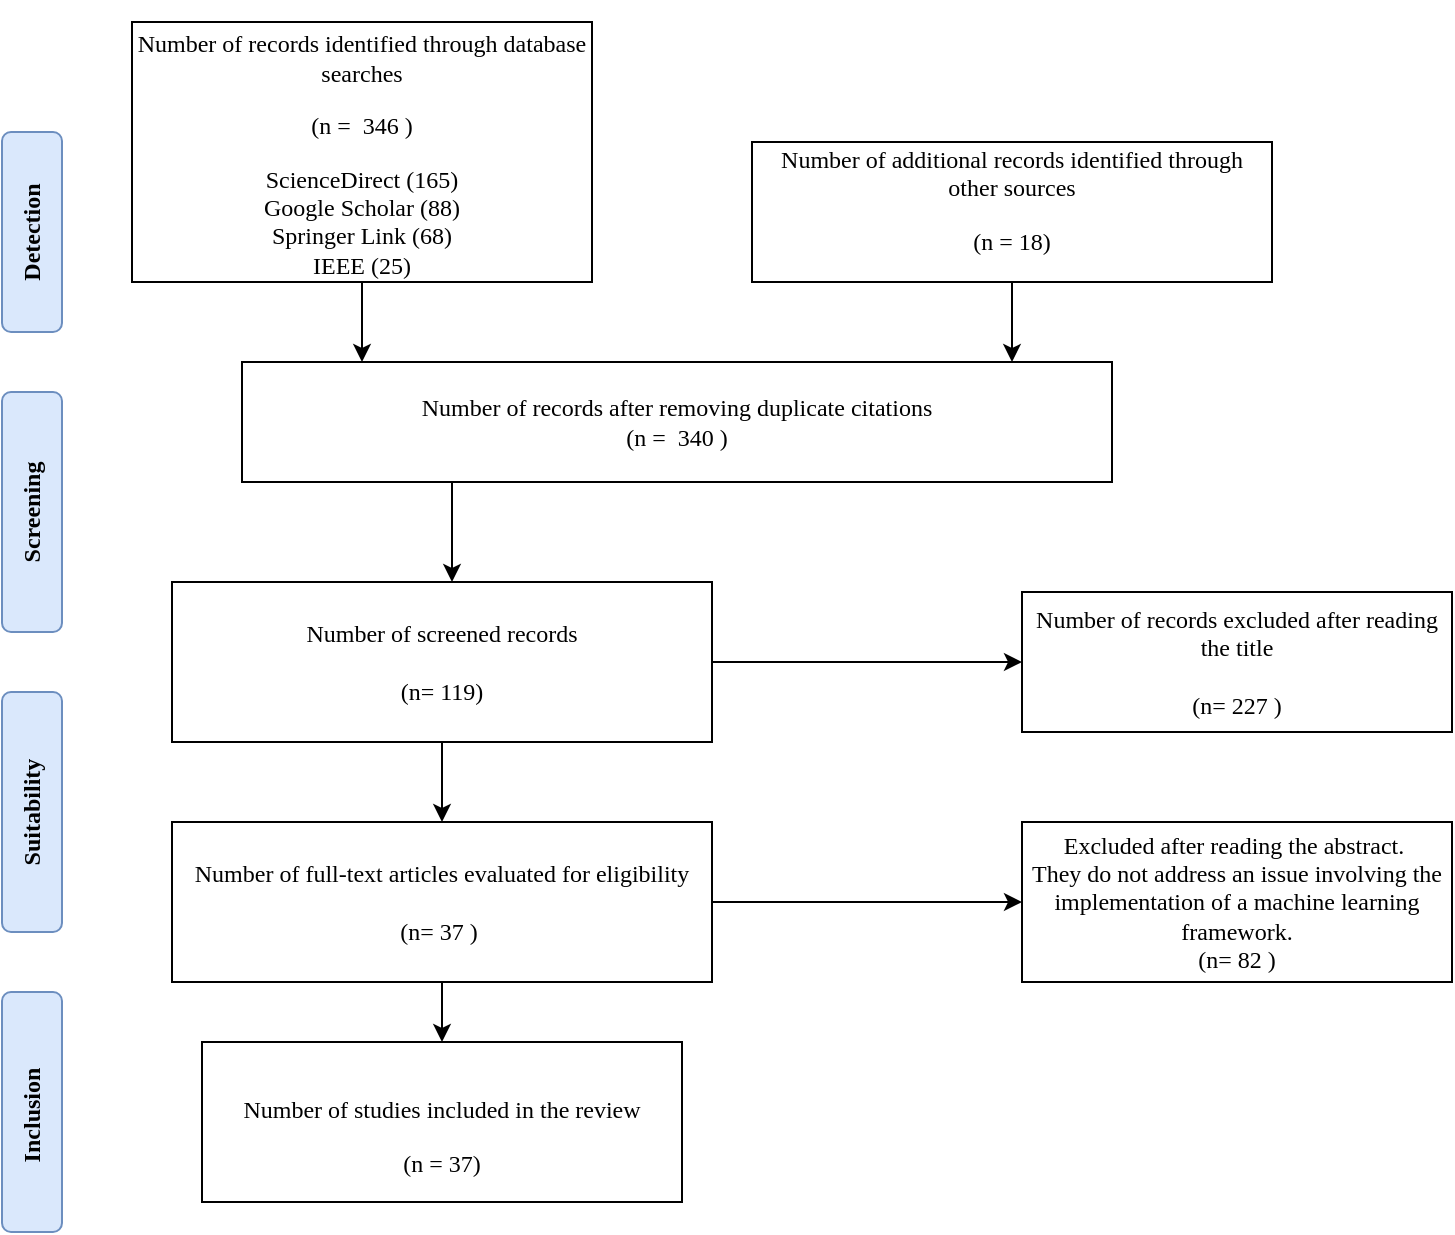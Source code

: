 <mxfile version="21.6.6" type="github">
  <diagram name="Página-1" id="ZtZ3Ds6f9lcYi9fkY5Td">
    <mxGraphModel dx="1183" dy="1632" grid="1" gridSize="10" guides="1" tooltips="1" connect="1" arrows="1" fold="1" page="1" pageScale="1" pageWidth="1100" pageHeight="850" math="0" shadow="0">
      <root>
        <mxCell id="0" />
        <mxCell id="1" parent="0" />
        <mxCell id="eSXVUBHYgicq2QWfFTog-1" value="" style="edgeStyle=orthogonalEdgeStyle;rounded=0;orthogonalLoop=1;jettySize=auto;html=1;fontFamily=Times New Roman;fontSize=12;" parent="1" source="eSXVUBHYgicq2QWfFTog-2" target="eSXVUBHYgicq2QWfFTog-4" edge="1">
          <mxGeometry relative="1" as="geometry">
            <Array as="points">
              <mxPoint x="205" y="70" />
              <mxPoint x="205" y="70" />
            </Array>
          </mxGeometry>
        </mxCell>
        <mxCell id="eSXVUBHYgicq2QWfFTog-2" value="&lt;br style=&quot;font-size: 12px;&quot;&gt;Number of records identified through database searches&lt;p class=&quot;MsoNormal&quot; style=&quot;font-size: 12px;&quot; align=&quot;center&quot;&gt;&lt;span style=&quot;font-size: 12px;&quot; lang=&quot;ES&quot;&gt;(n =&amp;nbsp; 346 )&lt;/span&gt;&lt;/p&gt;&lt;p class=&quot;MsoNormal&quot; style=&quot;font-size: 12px;&quot; align=&quot;center&quot;&gt;&lt;span style=&quot;font-size: 12px;&quot; lang=&quot;ES&quot;&gt;ScienceDirect (165)&lt;br style=&quot;font-size: 12px;&quot;&gt;Google Scholar (88)&lt;br style=&quot;font-size: 12px;&quot;&gt;Springer Link (68)&lt;br style=&quot;font-size: 12px;&quot;&gt;IEEE (25)&lt;br style=&quot;font-size: 12px;&quot;&gt;&lt;/span&gt;&lt;/p&gt;" style="rounded=0;whiteSpace=wrap;html=1;fontFamily=Times New Roman;fontSize=12;" parent="1" vertex="1">
          <mxGeometry x="90" y="-100" width="230" height="130" as="geometry" />
        </mxCell>
        <mxCell id="eSXVUBHYgicq2QWfFTog-3" value="" style="edgeStyle=orthogonalEdgeStyle;rounded=0;orthogonalLoop=1;jettySize=auto;html=1;fontFamily=Times New Roman;fontSize=12;" parent="1" source="eSXVUBHYgicq2QWfFTog-4" target="eSXVUBHYgicq2QWfFTog-9" edge="1">
          <mxGeometry relative="1" as="geometry">
            <Array as="points">
              <mxPoint x="250" y="140" />
              <mxPoint x="250" y="140" />
            </Array>
          </mxGeometry>
        </mxCell>
        <mxCell id="eSXVUBHYgicq2QWfFTog-4" value="Number of records after removing duplicate citations&lt;br style=&quot;font-size: 12px;&quot;&gt;(n =&amp;nbsp; 340 )" style="whiteSpace=wrap;html=1;rounded=0;align=center;fontFamily=Times New Roman;fontSize=12;" parent="1" vertex="1">
          <mxGeometry x="145" y="70" width="435" height="60" as="geometry" />
        </mxCell>
        <mxCell id="eSXVUBHYgicq2QWfFTog-5" value="" style="edgeStyle=orthogonalEdgeStyle;rounded=0;orthogonalLoop=1;jettySize=auto;html=1;fontFamily=Times New Roman;fontSize=12;" parent="1" source="eSXVUBHYgicq2QWfFTog-6" target="eSXVUBHYgicq2QWfFTog-4" edge="1">
          <mxGeometry relative="1" as="geometry">
            <Array as="points">
              <mxPoint x="530" y="70" />
              <mxPoint x="530" y="70" />
            </Array>
          </mxGeometry>
        </mxCell>
        <mxCell id="eSXVUBHYgicq2QWfFTog-6" value="Number of additional records identified through other sources&lt;p class=&quot;MsoNormal&quot; style=&quot;font-size: 12px;&quot; align=&quot;center&quot;&gt;&lt;span style=&quot;font-size: 12px;&quot; lang=&quot;ES&quot;&gt;(n = 18)&lt;/span&gt;&lt;/p&gt;" style="rounded=0;whiteSpace=wrap;html=1;fontFamily=Times New Roman;fontSize=12;" parent="1" vertex="1">
          <mxGeometry x="400" y="-40" width="260" height="70" as="geometry" />
        </mxCell>
        <mxCell id="eSXVUBHYgicq2QWfFTog-7" value="" style="edgeStyle=orthogonalEdgeStyle;rounded=0;orthogonalLoop=1;jettySize=auto;html=1;fontFamily=Times New Roman;fontSize=12;" parent="1" source="eSXVUBHYgicq2QWfFTog-9" target="eSXVUBHYgicq2QWfFTog-12" edge="1">
          <mxGeometry relative="1" as="geometry" />
        </mxCell>
        <mxCell id="eSXVUBHYgicq2QWfFTog-8" value="" style="edgeStyle=orthogonalEdgeStyle;rounded=0;orthogonalLoop=1;jettySize=auto;html=1;fontFamily=Times New Roman;fontSize=12;" parent="1" source="eSXVUBHYgicq2QWfFTog-9" target="eSXVUBHYgicq2QWfFTog-14" edge="1">
          <mxGeometry relative="1" as="geometry" />
        </mxCell>
        <mxCell id="eSXVUBHYgicq2QWfFTog-9" value="&lt;div&gt;Number of screened records&lt;/div&gt;&lt;br style=&quot;font-size: 12px;&quot;&gt;(n= 119)" style="whiteSpace=wrap;html=1;rounded=0;fontFamily=Times New Roman;fontSize=12;" parent="1" vertex="1">
          <mxGeometry x="110" y="180" width="270" height="80" as="geometry" />
        </mxCell>
        <mxCell id="eSXVUBHYgicq2QWfFTog-10" value="" style="edgeStyle=orthogonalEdgeStyle;rounded=0;orthogonalLoop=1;jettySize=auto;html=1;fontFamily=Times New Roman;fontSize=12;" parent="1" source="eSXVUBHYgicq2QWfFTog-12" target="eSXVUBHYgicq2QWfFTog-13" edge="1">
          <mxGeometry relative="1" as="geometry" />
        </mxCell>
        <mxCell id="eSXVUBHYgicq2QWfFTog-11" value="" style="edgeStyle=orthogonalEdgeStyle;rounded=0;orthogonalLoop=1;jettySize=auto;html=1;fontFamily=Times New Roman;fontSize=12;" parent="1" source="eSXVUBHYgicq2QWfFTog-12" target="eSXVUBHYgicq2QWfFTog-15" edge="1">
          <mxGeometry relative="1" as="geometry" />
        </mxCell>
        <mxCell id="eSXVUBHYgicq2QWfFTog-12" value="&lt;div&gt;Number of full-text articles evaluated for eligibility&lt;/div&gt;&lt;div&gt;&lt;br&gt;&lt;/div&gt;(n= 37 )&amp;nbsp;" style="whiteSpace=wrap;html=1;rounded=0;fontFamily=Times New Roman;fontSize=12;" parent="1" vertex="1">
          <mxGeometry x="110" y="300" width="270" height="80" as="geometry" />
        </mxCell>
        <mxCell id="eSXVUBHYgicq2QWfFTog-13" value="&lt;br style=&quot;font-size: 12px;&quot;&gt;&lt;div class=&quot;flex flex-grow flex-col gap-3&quot;&gt;&lt;div class=&quot;min-h-[20px] flex flex-col items-start gap-3 overflow-x-auto whitespace-pre-wrap break-words&quot;&gt;&lt;div class=&quot;markdown prose w-full break-words dark:prose-invert light&quot;&gt;&lt;p&gt;Number of studies included in the review&lt;/p&gt;&lt;/div&gt;&lt;/div&gt;&lt;/div&gt;&lt;p style=&quot;text-align: center; font-size: 12px;&quot; class=&quot;MsoNormal&quot; align=&quot;center&quot;&gt;&lt;/p&gt;&lt;p style=&quot;text-align: center; font-size: 12px;&quot; class=&quot;MsoNormal&quot; align=&quot;center&quot;&gt;(n = 37)&lt;span style=&quot;font-size: 12px;&quot; lang=&quot;ES&quot;&gt;&lt;/span&gt;&lt;/p&gt;" style="whiteSpace=wrap;html=1;rounded=0;fontFamily=Times New Roman;fontSize=12;" parent="1" vertex="1">
          <mxGeometry x="125" y="410" width="240" height="80" as="geometry" />
        </mxCell>
        <mxCell id="eSXVUBHYgicq2QWfFTog-14" value="&lt;div&gt;Number of records excluded after reading the title&lt;/div&gt;&lt;div&gt;&lt;br&gt;&lt;/div&gt;(n= 227 )" style="whiteSpace=wrap;html=1;rounded=0;fontFamily=Times New Roman;" parent="1" vertex="1">
          <mxGeometry x="535" y="185" width="215" height="70" as="geometry" />
        </mxCell>
        <mxCell id="eSXVUBHYgicq2QWfFTog-15" value="&lt;div&gt;Excluded after reading the abstract.&amp;nbsp;&lt;/div&gt;&lt;div&gt;They do not address an issue involving the implementation of a machine learning framework.&lt;/div&gt;(n= 82 )" style="whiteSpace=wrap;html=1;rounded=0;fontFamily=Times New Roman;" parent="1" vertex="1">
          <mxGeometry x="535" y="300" width="215" height="80" as="geometry" />
        </mxCell>
        <mxCell id="eSXVUBHYgicq2QWfFTog-16" value="&lt;b&gt;Detection&lt;/b&gt;" style="rounded=1;whiteSpace=wrap;html=1;rotation=-90;fillColor=#dae8fc;strokeColor=#6c8ebf;fontFamily=Times New Roman;fontSize=12;" parent="1" vertex="1">
          <mxGeometry x="-10" y="-10" width="100" height="30" as="geometry" />
        </mxCell>
        <mxCell id="eSXVUBHYgicq2QWfFTog-17" value="&lt;b&gt;Screening&lt;/b&gt;" style="rounded=1;whiteSpace=wrap;html=1;fillColor=#dae8fc;strokeColor=#6c8ebf;rotation=-90;fontFamily=Times New Roman;fontSize=12;" parent="1" vertex="1">
          <mxGeometry x="-20" y="130" width="120" height="30" as="geometry" />
        </mxCell>
        <mxCell id="eSXVUBHYgicq2QWfFTog-18" value="&lt;div&gt;&lt;b&gt;Suitability&lt;/b&gt;&lt;/div&gt;" style="rounded=1;whiteSpace=wrap;html=1;fillColor=#dae8fc;strokeColor=#6c8ebf;rotation=-90;fontFamily=Times New Roman;fontSize=12;" parent="1" vertex="1">
          <mxGeometry x="-20" y="280" width="120" height="30" as="geometry" />
        </mxCell>
        <mxCell id="eSXVUBHYgicq2QWfFTog-19" value="&lt;b style=&quot;font-size: 12px;&quot;&gt;Inclusion&amp;nbsp;&lt;/b&gt;" style="rounded=1;whiteSpace=wrap;html=1;fillColor=#dae8fc;strokeColor=#6c8ebf;rotation=-90;fontFamily=Times New Roman;fontSize=12;" parent="1" vertex="1">
          <mxGeometry x="-20" y="430" width="120" height="30" as="geometry" />
        </mxCell>
      </root>
    </mxGraphModel>
  </diagram>
</mxfile>

